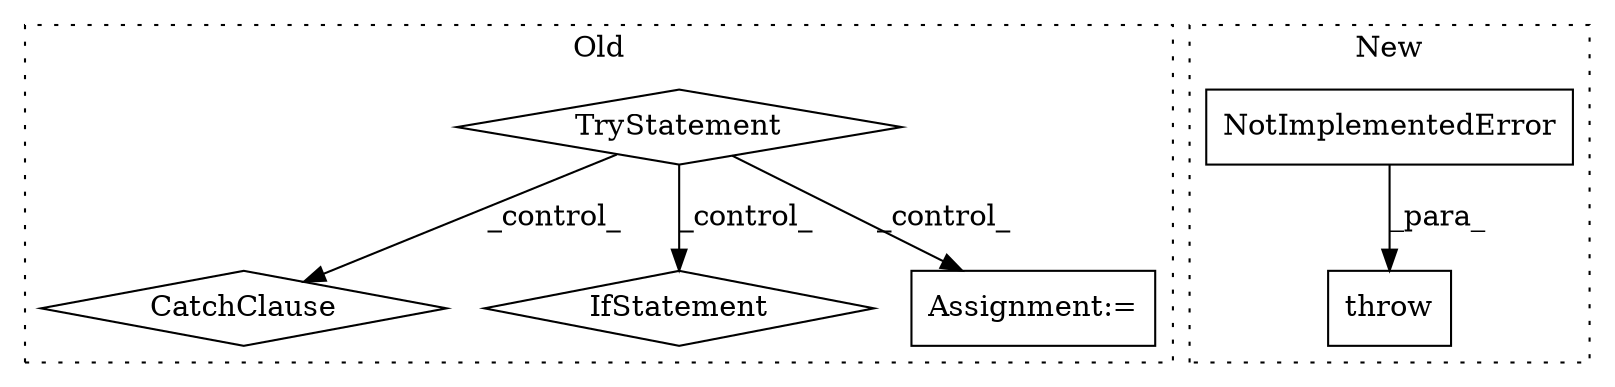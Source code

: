 digraph G {
subgraph cluster0 {
1 [label="CatchClause" a="12" s="1148,1170" l="11,2" shape="diamond"];
4 [label="TryStatement" a="54" s="764" l="4" shape="diamond"];
5 [label="IfStatement" a="25" s="923,936" l="4,2" shape="diamond"];
6 [label="Assignment:=" a="7" s="828" l="1" shape="box"];
label = "Old";
style="dotted";
}
subgraph cluster1 {
2 [label="NotImplementedError" a="32" s="607" l="21" shape="box"];
3 [label="throw" a="53" s="601" l="6" shape="box"];
label = "New";
style="dotted";
}
2 -> 3 [label="_para_"];
4 -> 1 [label="_control_"];
4 -> 6 [label="_control_"];
4 -> 5 [label="_control_"];
}